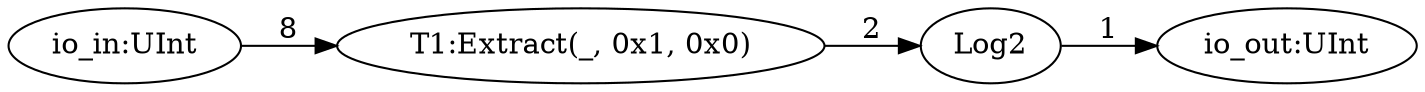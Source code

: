 digraph ZeroWidthTest_Log2Comp_1{
rankdir = LR;
  io_out[label="io_out:UInt"];
  T0[label="Log2"];
  T1[label="T1:Extract(_, 0x1, 0x0)"];
  io_in[label="io_in:UInt"];
  T0 -> io_out[label="1"];
  T1 -> T0[label="2"];
  io_in -> T1[label="8"];
}